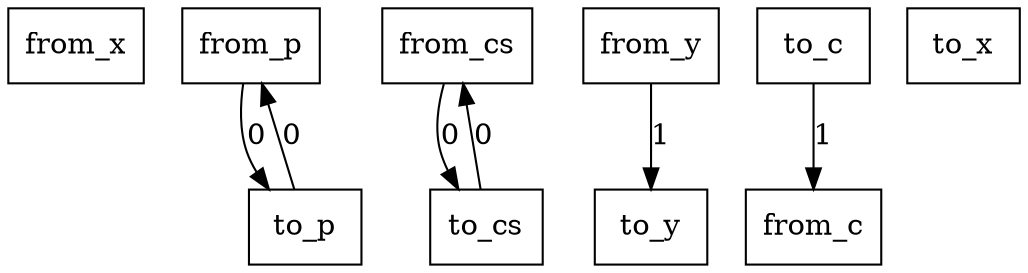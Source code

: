 digraph {
    graph [rankdir=TB
          ,bgcolor=transparent];
    node [shape=box
         ,fillcolor=white
         ,style=filled];
    0 [label=<from_x>];
    1 [label=<from_p>];
    2 [label=<from_cs>];
    3 [label=<from_y>];
    4 [label=<from_c>];
    5 [label=<to_x>];
    6 [label=<to_p>];
    7 [label=<to_cs>];
    8 [label=<to_y>];
    9 [label=<to_c>];
    1 -> 6 [label=0];
    2 -> 7 [label=0];
    3 -> 8 [label=1];
    6 -> 1 [label=0];
    7 -> 2 [label=0];
    9 -> 4 [label=1];
}